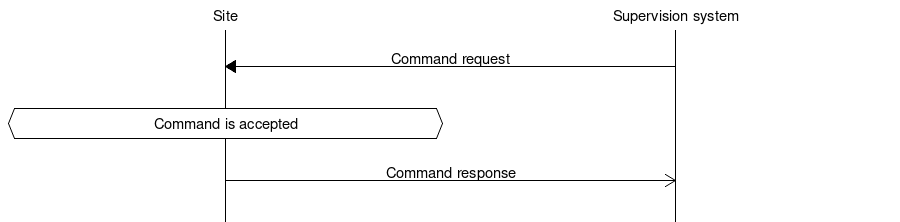 # MSC for Command request/response

msc {
  hscale = "1.5", arcgradient = "0";

  Site, "Supervision system";

  |||;
  Site<="Supervision system" [ label = "Command request" ];
  |||;
  Site abox Site [ label = "Command is accepted" ];
  |||;
  Site=>>"Supervision system" [ label = "Command response" ];
  |||;
}
